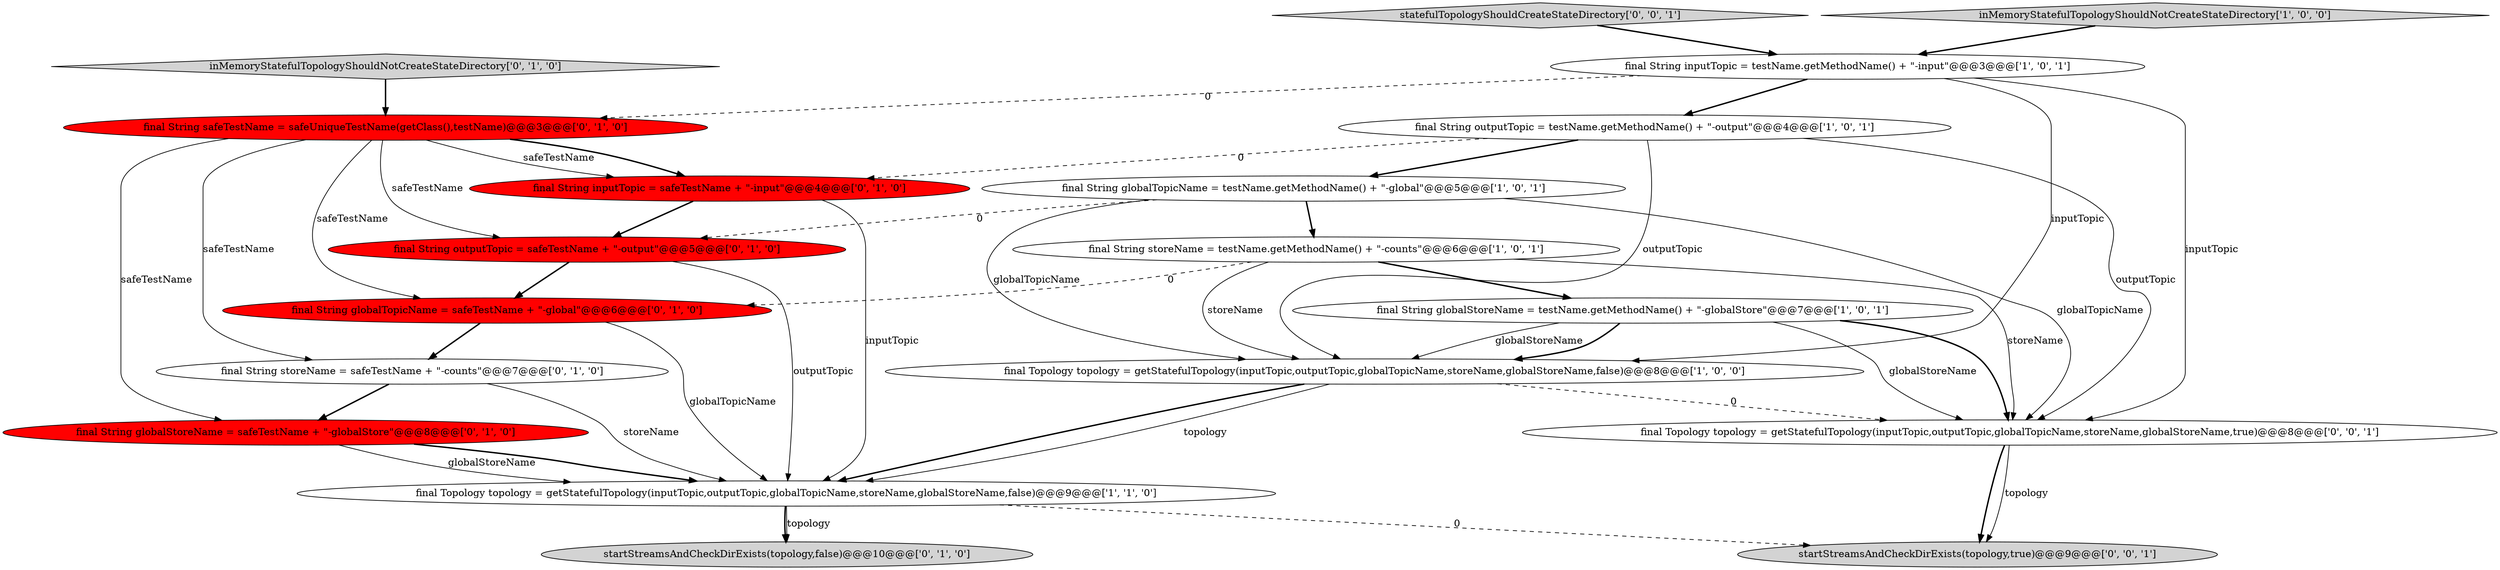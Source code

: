 digraph {
5 [style = filled, label = "final String globalStoreName = testName.getMethodName() + \"-globalStore\"@@@7@@@['1', '0', '1']", fillcolor = white, shape = ellipse image = "AAA0AAABBB1BBB"];
1 [style = filled, label = "final String inputTopic = testName.getMethodName() + \"-input\"@@@3@@@['1', '0', '1']", fillcolor = white, shape = ellipse image = "AAA0AAABBB1BBB"];
2 [style = filled, label = "final String storeName = testName.getMethodName() + \"-counts\"@@@6@@@['1', '0', '1']", fillcolor = white, shape = ellipse image = "AAA0AAABBB1BBB"];
11 [style = filled, label = "final String globalStoreName = safeTestName + \"-globalStore\"@@@8@@@['0', '1', '0']", fillcolor = red, shape = ellipse image = "AAA1AAABBB2BBB"];
4 [style = filled, label = "final Topology topology = getStatefulTopology(inputTopic,outputTopic,globalTopicName,storeName,globalStoreName,false)@@@9@@@['1', '1', '0']", fillcolor = white, shape = ellipse image = "AAA0AAABBB1BBB"];
0 [style = filled, label = "final String globalTopicName = testName.getMethodName() + \"-global\"@@@5@@@['1', '0', '1']", fillcolor = white, shape = ellipse image = "AAA0AAABBB1BBB"];
12 [style = filled, label = "final String safeTestName = safeUniqueTestName(getClass(),testName)@@@3@@@['0', '1', '0']", fillcolor = red, shape = ellipse image = "AAA1AAABBB2BBB"];
15 [style = filled, label = "final String storeName = safeTestName + \"-counts\"@@@7@@@['0', '1', '0']", fillcolor = white, shape = ellipse image = "AAA0AAABBB2BBB"];
6 [style = filled, label = "final String outputTopic = testName.getMethodName() + \"-output\"@@@4@@@['1', '0', '1']", fillcolor = white, shape = ellipse image = "AAA0AAABBB1BBB"];
9 [style = filled, label = "final String inputTopic = safeTestName + \"-input\"@@@4@@@['0', '1', '0']", fillcolor = red, shape = ellipse image = "AAA1AAABBB2BBB"];
14 [style = filled, label = "inMemoryStatefulTopologyShouldNotCreateStateDirectory['0', '1', '0']", fillcolor = lightgray, shape = diamond image = "AAA0AAABBB2BBB"];
17 [style = filled, label = "statefulTopologyShouldCreateStateDirectory['0', '0', '1']", fillcolor = lightgray, shape = diamond image = "AAA0AAABBB3BBB"];
13 [style = filled, label = "startStreamsAndCheckDirExists(topology,false)@@@10@@@['0', '1', '0']", fillcolor = lightgray, shape = ellipse image = "AAA0AAABBB2BBB"];
8 [style = filled, label = "final String outputTopic = safeTestName + \"-output\"@@@5@@@['0', '1', '0']", fillcolor = red, shape = ellipse image = "AAA1AAABBB2BBB"];
10 [style = filled, label = "final String globalTopicName = safeTestName + \"-global\"@@@6@@@['0', '1', '0']", fillcolor = red, shape = ellipse image = "AAA1AAABBB2BBB"];
18 [style = filled, label = "startStreamsAndCheckDirExists(topology,true)@@@9@@@['0', '0', '1']", fillcolor = lightgray, shape = ellipse image = "AAA0AAABBB3BBB"];
3 [style = filled, label = "inMemoryStatefulTopologyShouldNotCreateStateDirectory['1', '0', '0']", fillcolor = lightgray, shape = diamond image = "AAA0AAABBB1BBB"];
16 [style = filled, label = "final Topology topology = getStatefulTopology(inputTopic,outputTopic,globalTopicName,storeName,globalStoreName,true)@@@8@@@['0', '0', '1']", fillcolor = white, shape = ellipse image = "AAA0AAABBB3BBB"];
7 [style = filled, label = "final Topology topology = getStatefulTopology(inputTopic,outputTopic,globalTopicName,storeName,globalStoreName,false)@@@8@@@['1', '0', '0']", fillcolor = white, shape = ellipse image = "AAA0AAABBB1BBB"];
4->18 [style = dashed, label="0"];
8->10 [style = bold, label=""];
0->7 [style = solid, label="globalTopicName"];
10->4 [style = solid, label="globalTopicName"];
6->7 [style = solid, label="outputTopic"];
16->18 [style = bold, label=""];
2->7 [style = solid, label="storeName"];
10->15 [style = bold, label=""];
2->16 [style = solid, label="storeName"];
17->1 [style = bold, label=""];
3->1 [style = bold, label=""];
8->4 [style = solid, label="outputTopic"];
11->4 [style = solid, label="globalStoreName"];
9->4 [style = solid, label="inputTopic"];
16->18 [style = solid, label="topology"];
7->16 [style = dashed, label="0"];
12->10 [style = solid, label="safeTestName"];
11->4 [style = bold, label=""];
4->13 [style = bold, label=""];
0->2 [style = bold, label=""];
6->9 [style = dashed, label="0"];
0->16 [style = solid, label="globalTopicName"];
6->0 [style = bold, label=""];
7->4 [style = bold, label=""];
12->9 [style = bold, label=""];
9->8 [style = bold, label=""];
2->10 [style = dashed, label="0"];
5->16 [style = bold, label=""];
1->12 [style = dashed, label="0"];
12->15 [style = solid, label="safeTestName"];
12->8 [style = solid, label="safeTestName"];
5->7 [style = solid, label="globalStoreName"];
1->6 [style = bold, label=""];
15->11 [style = bold, label=""];
1->7 [style = solid, label="inputTopic"];
6->16 [style = solid, label="outputTopic"];
14->12 [style = bold, label=""];
15->4 [style = solid, label="storeName"];
5->7 [style = bold, label=""];
12->9 [style = solid, label="safeTestName"];
12->11 [style = solid, label="safeTestName"];
5->16 [style = solid, label="globalStoreName"];
0->8 [style = dashed, label="0"];
4->13 [style = solid, label="topology"];
7->4 [style = solid, label="topology"];
1->16 [style = solid, label="inputTopic"];
2->5 [style = bold, label=""];
}
